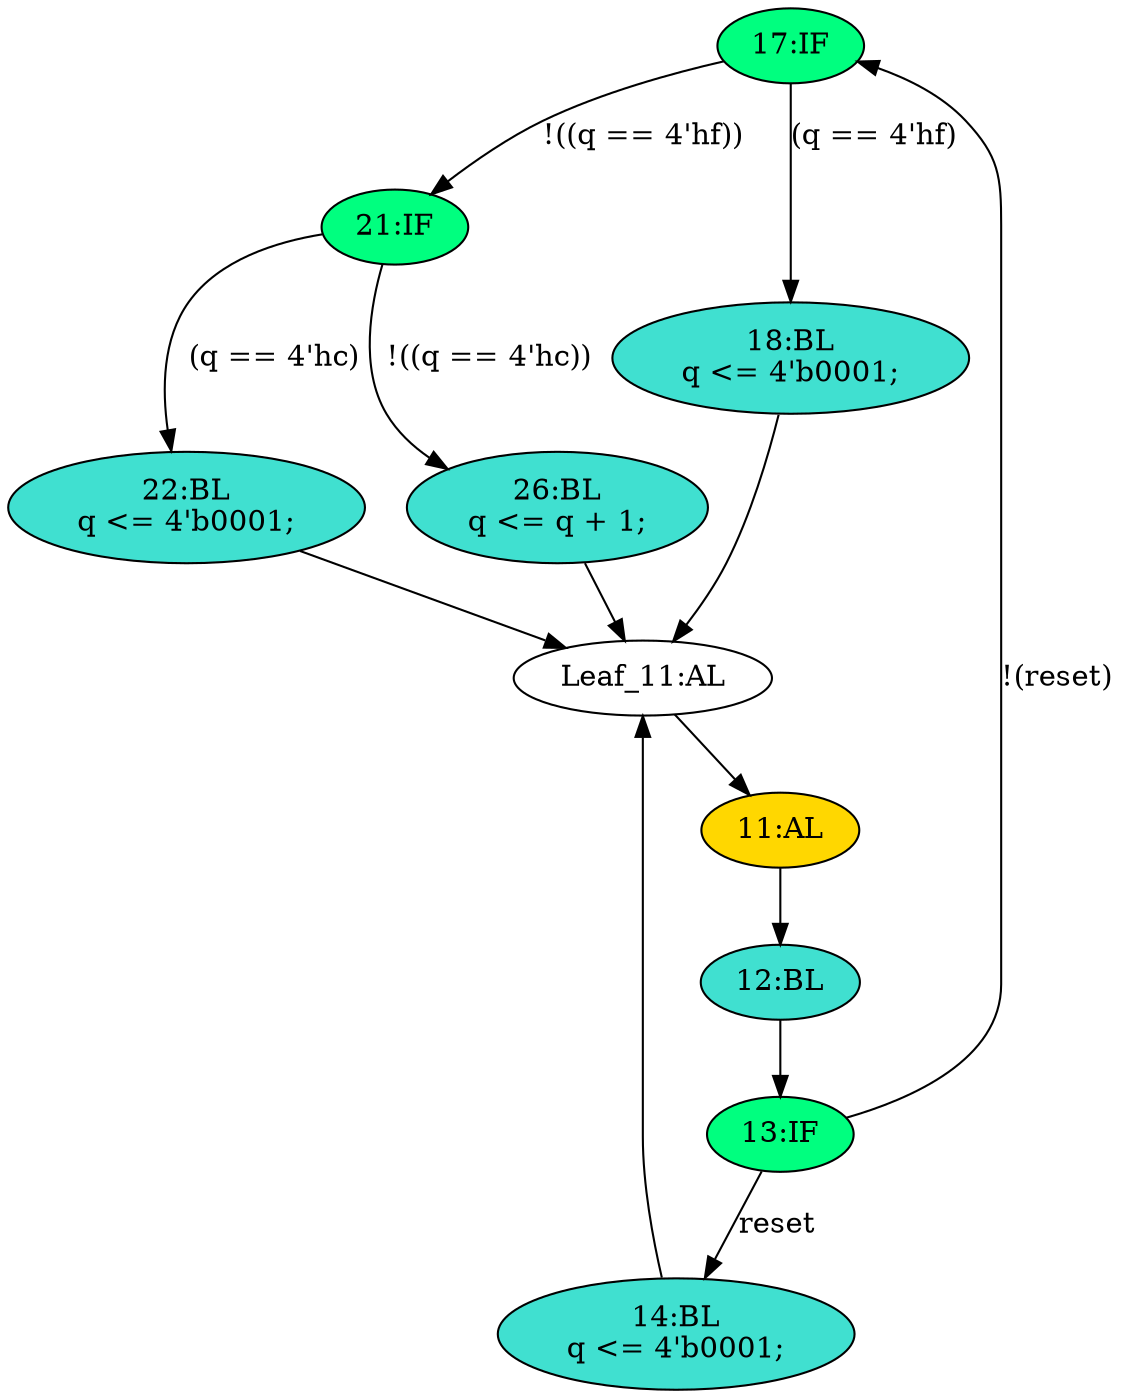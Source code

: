 strict digraph "compose( ,  )" {
	node [label="\N"];
	"17:IF"	[ast="<pyverilog.vparser.ast.IfStatement object at 0x7f931b8e3ed0>",
		fillcolor=springgreen,
		label="17:IF",
		statements="[]",
		style=filled,
		typ=IfStatement];
	"21:IF"	[ast="<pyverilog.vparser.ast.IfStatement object at 0x7f931b8fd4d0>",
		fillcolor=springgreen,
		label="21:IF",
		statements="[]",
		style=filled,
		typ=IfStatement];
	"17:IF" -> "21:IF"	[cond="['q']",
		label="!((q == 4'hf))",
		lineno=17];
	"18:BL"	[ast="<pyverilog.vparser.ast.Block object at 0x7f931b8e34d0>",
		fillcolor=turquoise,
		label="18:BL
q <= 4'b0001;",
		statements="[<pyverilog.vparser.ast.NonblockingSubstitution object at 0x7f931b88ee90>]",
		style=filled,
		typ=Block];
	"17:IF" -> "18:BL"	[cond="['q']",
		label="(q == 4'hf)",
		lineno=17];
	"14:BL"	[ast="<pyverilog.vparser.ast.Block object at 0x7f931b975790>",
		fillcolor=turquoise,
		label="14:BL
q <= 4'b0001;",
		statements="[<pyverilog.vparser.ast.NonblockingSubstitution object at 0x7f931b896810>]",
		style=filled,
		typ=Block];
	"Leaf_11:AL"	[def_var="['q']",
		label="Leaf_11:AL"];
	"14:BL" -> "Leaf_11:AL"	[cond="[]",
		lineno=None];
	"13:IF"	[ast="<pyverilog.vparser.ast.IfStatement object at 0x7f931b896bd0>",
		fillcolor=springgreen,
		label="13:IF",
		statements="[]",
		style=filled,
		typ=IfStatement];
	"13:IF" -> "17:IF"	[cond="['reset']",
		label="!(reset)",
		lineno=13];
	"13:IF" -> "14:BL"	[cond="['reset']",
		label=reset,
		lineno=13];
	"22:BL"	[ast="<pyverilog.vparser.ast.Block object at 0x7f931b8f1550>",
		fillcolor=turquoise,
		label="22:BL
q <= 4'b0001;",
		statements="[<pyverilog.vparser.ast.NonblockingSubstitution object at 0x7f931b8fd6d0>]",
		style=filled,
		typ=Block];
	"22:BL" -> "Leaf_11:AL"	[cond="[]",
		lineno=None];
	"11:AL"	[ast="<pyverilog.vparser.ast.Always object at 0x7f931b975e10>",
		clk_sens=True,
		fillcolor=gold,
		label="11:AL",
		sens="['clk', 'reset']",
		statements="[]",
		style=filled,
		typ=Always,
		use_var="['reset', 'q']"];
	"Leaf_11:AL" -> "11:AL";
	"26:BL"	[ast="<pyverilog.vparser.ast.Block object at 0x7f931b8f1050>",
		fillcolor=turquoise,
		label="26:BL
q <= q + 1;",
		statements="[<pyverilog.vparser.ast.NonblockingSubstitution object at 0x7f931b8e6950>]",
		style=filled,
		typ=Block];
	"26:BL" -> "Leaf_11:AL"	[cond="[]",
		lineno=None];
	"21:IF" -> "22:BL"	[cond="['q']",
		label="(q == 4'hc)",
		lineno=21];
	"21:IF" -> "26:BL"	[cond="['q']",
		label="!((q == 4'hc))",
		lineno=21];
	"18:BL" -> "Leaf_11:AL"	[cond="[]",
		lineno=None];
	"12:BL"	[ast="<pyverilog.vparser.ast.Block object at 0x7f931b9750d0>",
		fillcolor=turquoise,
		label="12:BL",
		statements="[]",
		style=filled,
		typ=Block];
	"12:BL" -> "13:IF"	[cond="[]",
		lineno=None];
	"11:AL" -> "12:BL"	[cond="[]",
		lineno=None];
}
